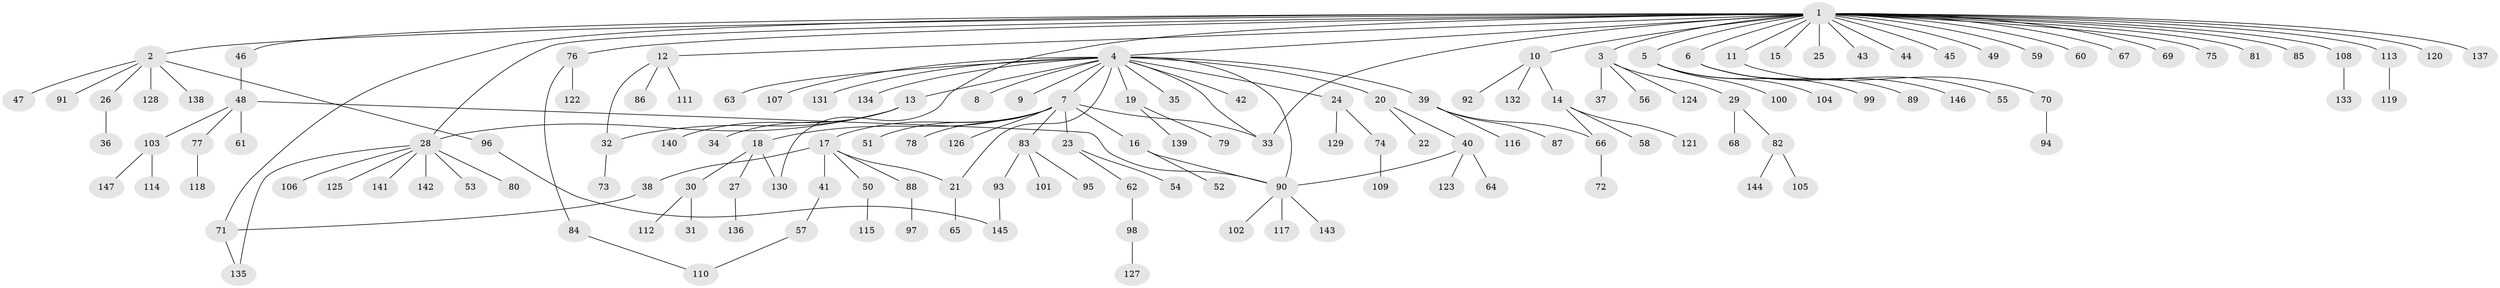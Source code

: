 // coarse degree distribution, {30: 0.008849557522123894, 7: 0.008849557522123894, 4: 0.035398230088495575, 19: 0.008849557522123894, 3: 0.12389380530973451, 9: 0.008849557522123894, 1: 0.6283185840707964, 6: 0.02654867256637168, 2: 0.1415929203539823, 8: 0.008849557522123894}
// Generated by graph-tools (version 1.1) at 2025/23/03/03/25 07:23:50]
// undirected, 147 vertices, 160 edges
graph export_dot {
graph [start="1"]
  node [color=gray90,style=filled];
  1;
  2;
  3;
  4;
  5;
  6;
  7;
  8;
  9;
  10;
  11;
  12;
  13;
  14;
  15;
  16;
  17;
  18;
  19;
  20;
  21;
  22;
  23;
  24;
  25;
  26;
  27;
  28;
  29;
  30;
  31;
  32;
  33;
  34;
  35;
  36;
  37;
  38;
  39;
  40;
  41;
  42;
  43;
  44;
  45;
  46;
  47;
  48;
  49;
  50;
  51;
  52;
  53;
  54;
  55;
  56;
  57;
  58;
  59;
  60;
  61;
  62;
  63;
  64;
  65;
  66;
  67;
  68;
  69;
  70;
  71;
  72;
  73;
  74;
  75;
  76;
  77;
  78;
  79;
  80;
  81;
  82;
  83;
  84;
  85;
  86;
  87;
  88;
  89;
  90;
  91;
  92;
  93;
  94;
  95;
  96;
  97;
  98;
  99;
  100;
  101;
  102;
  103;
  104;
  105;
  106;
  107;
  108;
  109;
  110;
  111;
  112;
  113;
  114;
  115;
  116;
  117;
  118;
  119;
  120;
  121;
  122;
  123;
  124;
  125;
  126;
  127;
  128;
  129;
  130;
  131;
  132;
  133;
  134;
  135;
  136;
  137;
  138;
  139;
  140;
  141;
  142;
  143;
  144;
  145;
  146;
  147;
  1 -- 2;
  1 -- 3;
  1 -- 4;
  1 -- 5;
  1 -- 6;
  1 -- 10;
  1 -- 11;
  1 -- 12;
  1 -- 15;
  1 -- 25;
  1 -- 28;
  1 -- 33;
  1 -- 43;
  1 -- 44;
  1 -- 45;
  1 -- 46;
  1 -- 49;
  1 -- 59;
  1 -- 60;
  1 -- 67;
  1 -- 69;
  1 -- 71;
  1 -- 75;
  1 -- 76;
  1 -- 81;
  1 -- 85;
  1 -- 108;
  1 -- 113;
  1 -- 120;
  1 -- 130;
  1 -- 137;
  2 -- 26;
  2 -- 47;
  2 -- 91;
  2 -- 96;
  2 -- 128;
  2 -- 138;
  3 -- 29;
  3 -- 37;
  3 -- 56;
  3 -- 124;
  4 -- 7;
  4 -- 8;
  4 -- 9;
  4 -- 13;
  4 -- 19;
  4 -- 20;
  4 -- 21;
  4 -- 24;
  4 -- 33;
  4 -- 35;
  4 -- 39;
  4 -- 42;
  4 -- 63;
  4 -- 90;
  4 -- 107;
  4 -- 131;
  4 -- 134;
  5 -- 99;
  5 -- 100;
  5 -- 104;
  6 -- 55;
  6 -- 89;
  6 -- 146;
  7 -- 16;
  7 -- 17;
  7 -- 18;
  7 -- 23;
  7 -- 33;
  7 -- 51;
  7 -- 78;
  7 -- 83;
  7 -- 126;
  10 -- 14;
  10 -- 92;
  10 -- 132;
  11 -- 70;
  12 -- 32;
  12 -- 86;
  12 -- 111;
  13 -- 28;
  13 -- 32;
  13 -- 34;
  13 -- 140;
  14 -- 58;
  14 -- 66;
  14 -- 121;
  16 -- 52;
  16 -- 90;
  17 -- 21;
  17 -- 38;
  17 -- 41;
  17 -- 50;
  17 -- 88;
  18 -- 27;
  18 -- 30;
  18 -- 130;
  19 -- 79;
  19 -- 139;
  20 -- 22;
  20 -- 40;
  21 -- 65;
  23 -- 54;
  23 -- 62;
  24 -- 74;
  24 -- 129;
  26 -- 36;
  27 -- 136;
  28 -- 53;
  28 -- 80;
  28 -- 106;
  28 -- 125;
  28 -- 135;
  28 -- 141;
  28 -- 142;
  29 -- 68;
  29 -- 82;
  30 -- 31;
  30 -- 112;
  32 -- 73;
  38 -- 71;
  39 -- 66;
  39 -- 87;
  39 -- 116;
  40 -- 64;
  40 -- 90;
  40 -- 123;
  41 -- 57;
  46 -- 48;
  48 -- 61;
  48 -- 77;
  48 -- 90;
  48 -- 103;
  50 -- 115;
  57 -- 110;
  62 -- 98;
  66 -- 72;
  70 -- 94;
  71 -- 135;
  74 -- 109;
  76 -- 84;
  76 -- 122;
  77 -- 118;
  82 -- 105;
  82 -- 144;
  83 -- 93;
  83 -- 95;
  83 -- 101;
  84 -- 110;
  88 -- 97;
  90 -- 102;
  90 -- 117;
  90 -- 143;
  93 -- 145;
  96 -- 145;
  98 -- 127;
  103 -- 114;
  103 -- 147;
  108 -- 133;
  113 -- 119;
}
